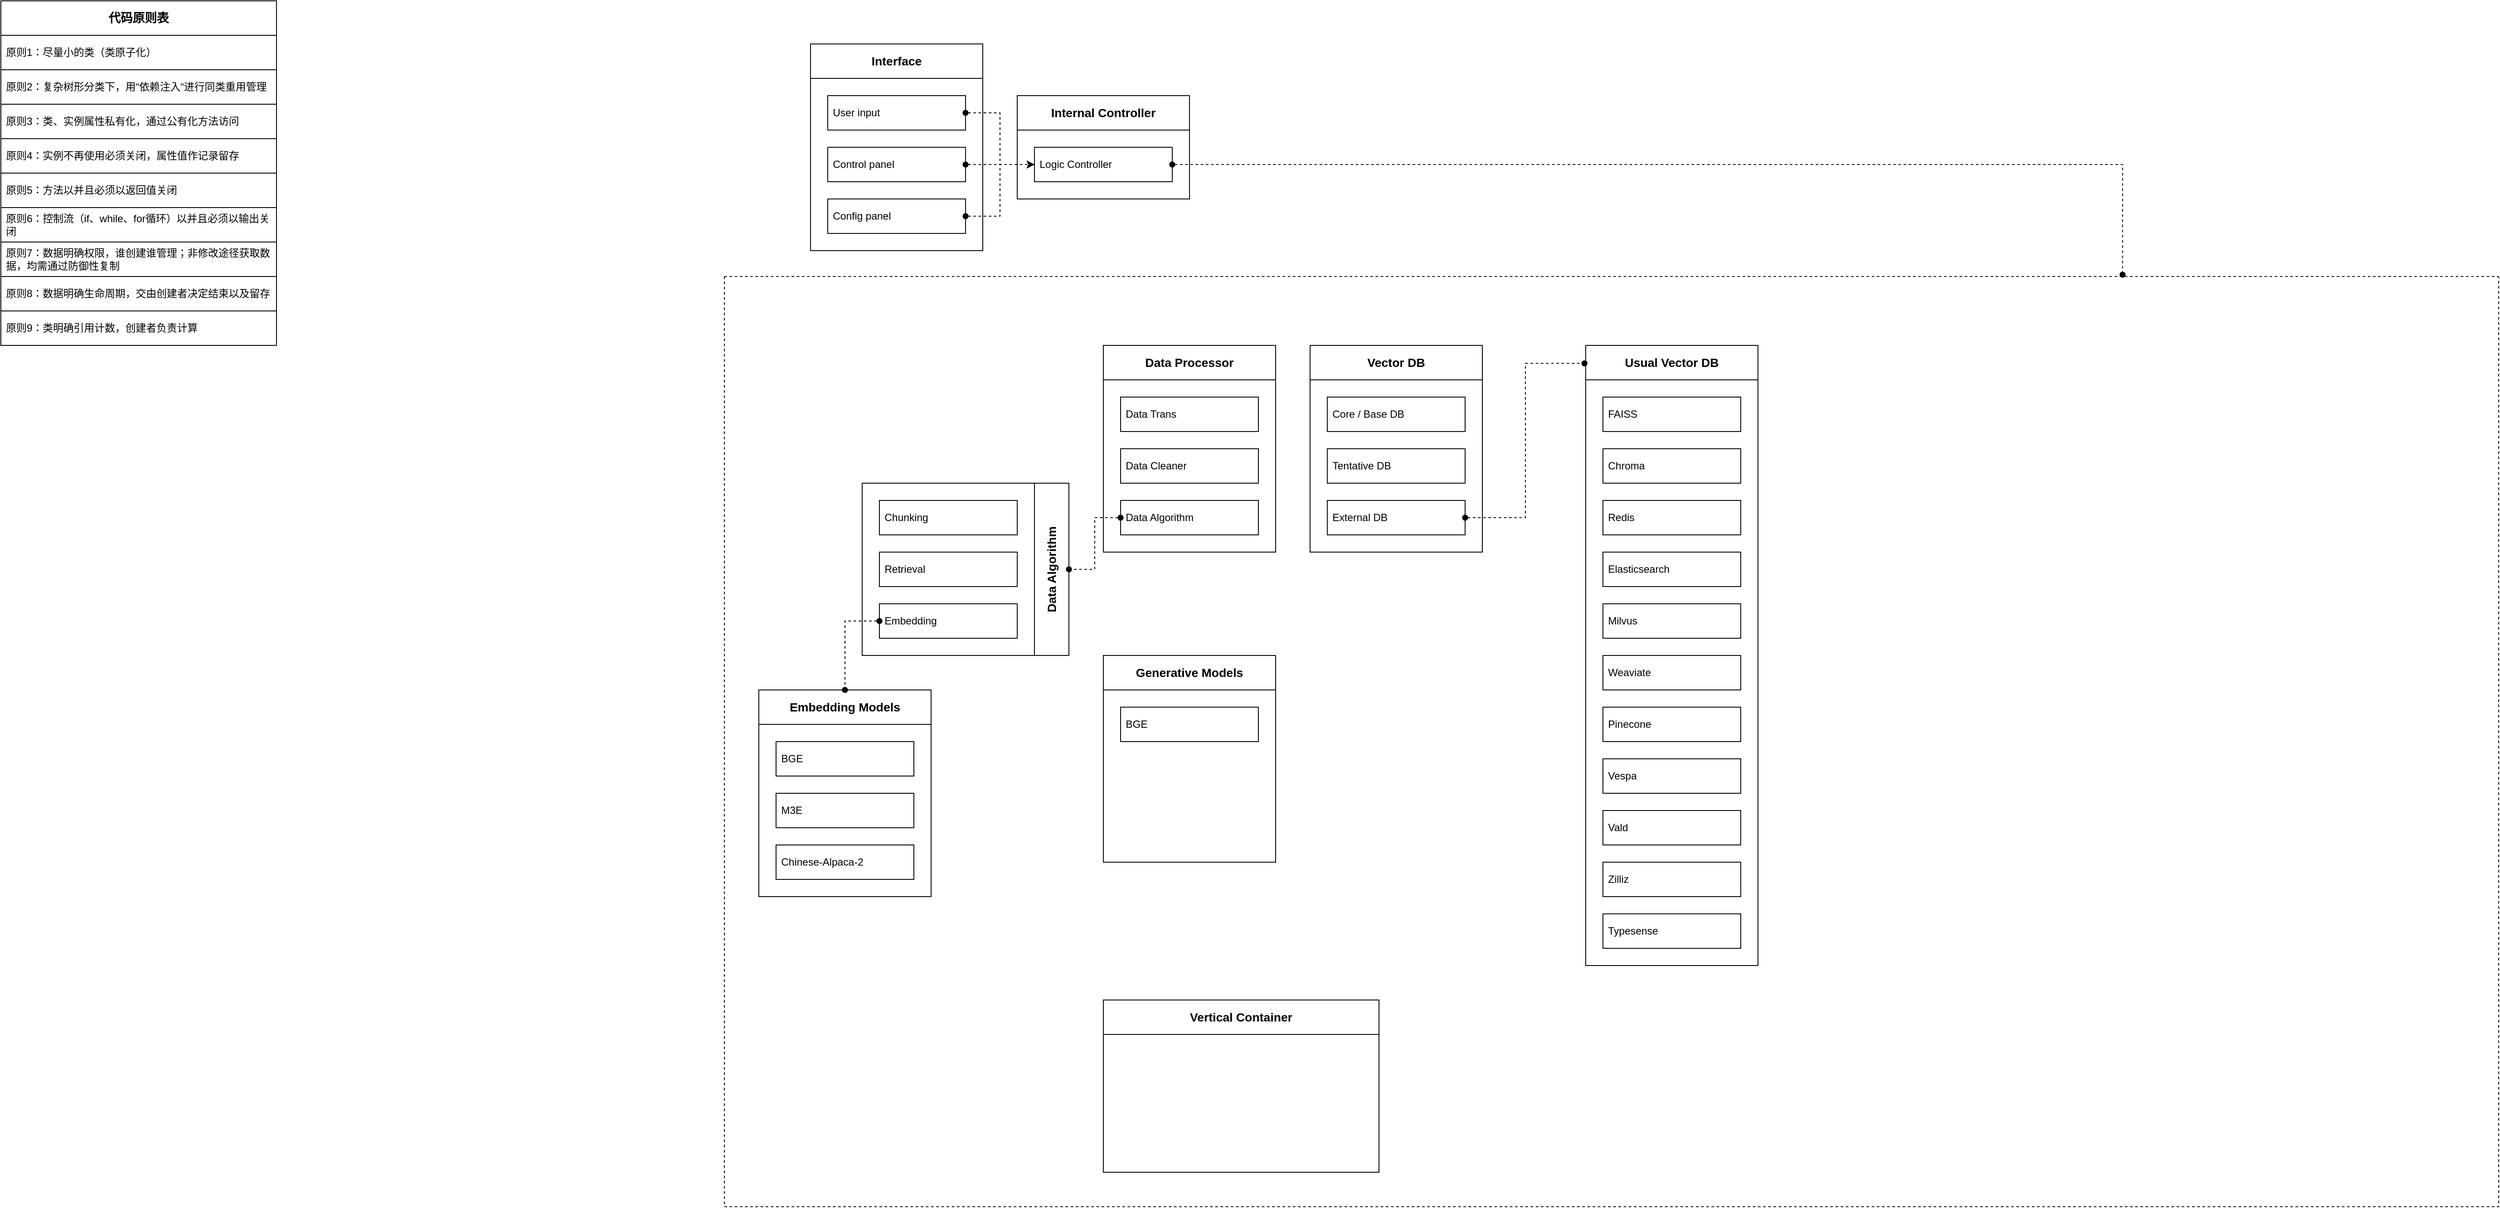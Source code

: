 <mxfile version="27.0.9">
  <diagram name="第 1 页" id="hqonfULimSHoBbMAGJgi">
    <mxGraphModel dx="1659" dy="1112" grid="1" gridSize="10" guides="1" tooltips="1" connect="1" arrows="1" fold="1" page="1" pageScale="1" pageWidth="827" pageHeight="1169" math="0" shadow="0">
      <root>
        <mxCell id="0" />
        <mxCell id="1" parent="0" />
        <mxCell id="ypzjpSsrYSUvNgF2Mh3K-2" value="&lt;b&gt;&lt;font style=&quot;font-size: 14px;&quot;&gt;代码原则表&lt;/font&gt;&lt;/b&gt;" style="swimlane;fontStyle=0;childLayout=stackLayout;horizontal=1;startSize=40;horizontalStack=0;resizeParent=1;resizeParentMax=0;resizeLast=0;collapsible=1;marginBottom=0;whiteSpace=wrap;html=1;" parent="1" vertex="1">
          <mxGeometry x="40" y="40" width="320" height="400" as="geometry" />
        </mxCell>
        <mxCell id="ypzjpSsrYSUvNgF2Mh3K-3" value="原则1：尽量小的类（类原子化）" style="text;strokeColor=default;fillColor=none;align=left;verticalAlign=middle;spacingLeft=4;spacingRight=4;overflow=hidden;points=[[0,0.5],[1,0.5]];portConstraint=eastwest;rotatable=0;whiteSpace=wrap;html=1;" parent="ypzjpSsrYSUvNgF2Mh3K-2" vertex="1">
          <mxGeometry y="40" width="320" height="40" as="geometry" />
        </mxCell>
        <mxCell id="ypzjpSsrYSUvNgF2Mh3K-8" value="原则2：复杂树形分类下，用“依赖注入“进行同类重用管理" style="text;strokeColor=default;fillColor=none;align=left;verticalAlign=middle;spacingLeft=4;spacingRight=4;overflow=hidden;points=[[0,0.5],[1,0.5]];portConstraint=eastwest;rotatable=0;whiteSpace=wrap;html=1;" parent="ypzjpSsrYSUvNgF2Mh3K-2" vertex="1">
          <mxGeometry y="80" width="320" height="40" as="geometry" />
        </mxCell>
        <mxCell id="ypzjpSsrYSUvNgF2Mh3K-4" value="原则3：类、实例属性私有化，通过公有化方法访问" style="text;strokeColor=default;fillColor=none;align=left;verticalAlign=middle;spacingLeft=4;spacingRight=4;overflow=hidden;points=[[0,0.5],[1,0.5]];portConstraint=eastwest;rotatable=0;whiteSpace=wrap;html=1;" parent="ypzjpSsrYSUvNgF2Mh3K-2" vertex="1">
          <mxGeometry y="120" width="320" height="40" as="geometry" />
        </mxCell>
        <mxCell id="ypzjpSsrYSUvNgF2Mh3K-7" value="原则4：实例不再使用必须关闭，属性值作记录留存" style="text;strokeColor=default;fillColor=none;align=left;verticalAlign=middle;spacingLeft=4;spacingRight=4;overflow=hidden;points=[[0,0.5],[1,0.5]];portConstraint=eastwest;rotatable=0;whiteSpace=wrap;html=1;" parent="ypzjpSsrYSUvNgF2Mh3K-2" vertex="1">
          <mxGeometry y="160" width="320" height="40" as="geometry" />
        </mxCell>
        <mxCell id="ypzjpSsrYSUvNgF2Mh3K-6" value="原则5：方法以并且必须以返回值关闭" style="text;strokeColor=default;fillColor=none;align=left;verticalAlign=middle;spacingLeft=4;spacingRight=4;overflow=hidden;points=[[0,0.5],[1,0.5]];portConstraint=eastwest;rotatable=0;whiteSpace=wrap;html=1;" parent="ypzjpSsrYSUvNgF2Mh3K-2" vertex="1">
          <mxGeometry y="200" width="320" height="40" as="geometry" />
        </mxCell>
        <mxCell id="ypzjpSsrYSUvNgF2Mh3K-5" value="原则6：控制流（if、while、for循环）以并且必须以输出关闭" style="text;strokeColor=default;fillColor=none;align=left;verticalAlign=middle;spacingLeft=4;spacingRight=4;overflow=hidden;points=[[0,0.5],[1,0.5]];portConstraint=eastwest;rotatable=0;whiteSpace=wrap;html=1;" parent="ypzjpSsrYSUvNgF2Mh3K-2" vertex="1">
          <mxGeometry y="240" width="320" height="40" as="geometry" />
        </mxCell>
        <mxCell id="ypzjpSsrYSUvNgF2Mh3K-9" value="原则7：数据明确权限，谁创建谁管理；非修改途径获取数据，均需通过防御性复制" style="text;strokeColor=default;fillColor=none;align=left;verticalAlign=middle;spacingLeft=4;spacingRight=4;overflow=hidden;points=[[0,0.5],[1,0.5]];portConstraint=eastwest;rotatable=0;whiteSpace=wrap;html=1;" parent="ypzjpSsrYSUvNgF2Mh3K-2" vertex="1">
          <mxGeometry y="280" width="320" height="40" as="geometry" />
        </mxCell>
        <mxCell id="ypzjpSsrYSUvNgF2Mh3K-10" value="原则8：数据明确生命周期，交由创建者决定结束以及留存" style="text;strokeColor=default;fillColor=none;align=left;verticalAlign=middle;spacingLeft=4;spacingRight=4;overflow=hidden;points=[[0,0.5],[1,0.5]];portConstraint=eastwest;rotatable=0;whiteSpace=wrap;html=1;" parent="ypzjpSsrYSUvNgF2Mh3K-2" vertex="1">
          <mxGeometry y="320" width="320" height="40" as="geometry" />
        </mxCell>
        <mxCell id="ypzjpSsrYSUvNgF2Mh3K-11" value="原则9：类明确引用计数，创建者负责计算" style="text;strokeColor=default;fillColor=none;align=left;verticalAlign=middle;spacingLeft=4;spacingRight=4;overflow=hidden;points=[[0,0.5],[1,0.5]];portConstraint=eastwest;rotatable=0;whiteSpace=wrap;html=1;" parent="ypzjpSsrYSUvNgF2Mh3K-2" vertex="1">
          <mxGeometry y="360" width="320" height="40" as="geometry" />
        </mxCell>
        <mxCell id="N2mIHGAOBGrMYGSI0sjV-6" value="&lt;font style=&quot;font-size: 14px;&quot;&gt;Interface&lt;/font&gt;" style="swimlane;whiteSpace=wrap;html=1;startSize=40;strokeColor=default;align=center;verticalAlign=middle;spacingLeft=4;spacingRight=4;fontFamily=Helvetica;fontSize=12;fontColor=default;fillColor=none;gradientColor=none;" parent="1" vertex="1">
          <mxGeometry x="980" y="90" width="200" height="240" as="geometry" />
        </mxCell>
        <mxCell id="N2mIHGAOBGrMYGSI0sjV-7" value="User input" style="text;strokeColor=default;fillColor=none;align=left;verticalAlign=middle;spacingLeft=4;spacingRight=4;overflow=hidden;points=[[0,0.5],[1,0.5]];portConstraint=eastwest;rotatable=0;whiteSpace=wrap;html=1;" parent="N2mIHGAOBGrMYGSI0sjV-6" vertex="1">
          <mxGeometry x="20" y="60" width="160" height="40" as="geometry" />
        </mxCell>
        <mxCell id="N2mIHGAOBGrMYGSI0sjV-9" value="Control panel" style="text;strokeColor=default;fillColor=none;align=left;verticalAlign=middle;spacingLeft=4;spacingRight=4;overflow=hidden;points=[[0,0.5],[1,0.5]];portConstraint=eastwest;rotatable=0;whiteSpace=wrap;html=1;" parent="N2mIHGAOBGrMYGSI0sjV-6" vertex="1">
          <mxGeometry x="20" y="120" width="160" height="40" as="geometry" />
        </mxCell>
        <mxCell id="N2mIHGAOBGrMYGSI0sjV-10" value="Config panel" style="text;strokeColor=default;fillColor=none;align=left;verticalAlign=middle;spacingLeft=4;spacingRight=4;overflow=hidden;points=[[0,0.5],[1,0.5]];portConstraint=eastwest;rotatable=0;whiteSpace=wrap;html=1;" parent="N2mIHGAOBGrMYGSI0sjV-6" vertex="1">
          <mxGeometry x="20" y="180" width="160" height="40" as="geometry" />
        </mxCell>
        <mxCell id="N2mIHGAOBGrMYGSI0sjV-8" style="edgeStyle=orthogonalEdgeStyle;shape=connector;rounded=0;orthogonalLoop=1;jettySize=auto;html=1;exitX=1;exitY=0.5;exitDx=0;exitDy=0;entryX=0;entryY=0.5;entryDx=0;entryDy=0;dashed=1;strokeColor=default;align=center;verticalAlign=middle;fontFamily=Helvetica;fontSize=12;fontColor=default;fontStyle=1;labelBackgroundColor=default;startArrow=oval;startFill=1;endArrow=classic;endFill=1;" parent="1" source="N2mIHGAOBGrMYGSI0sjV-7" target="N2mIHGAOBGrMYGSI0sjV-12" edge="1">
          <mxGeometry relative="1" as="geometry" />
        </mxCell>
        <mxCell id="N2mIHGAOBGrMYGSI0sjV-11" value="&lt;font style=&quot;font-size: 14px;&quot;&gt;Internal Controller&lt;/font&gt;" style="swimlane;whiteSpace=wrap;html=1;startSize=40;strokeColor=default;align=center;verticalAlign=middle;spacingLeft=4;spacingRight=4;fontFamily=Helvetica;fontSize=12;fontColor=default;fillColor=none;gradientColor=none;" parent="1" vertex="1">
          <mxGeometry x="1220" y="150" width="200" height="120" as="geometry" />
        </mxCell>
        <mxCell id="N2mIHGAOBGrMYGSI0sjV-12" value="Logic Controller" style="text;strokeColor=default;fillColor=none;align=left;verticalAlign=middle;spacingLeft=4;spacingRight=4;overflow=hidden;points=[[0,0.5],[1,0.5]];portConstraint=eastwest;rotatable=0;whiteSpace=wrap;html=1;" parent="N2mIHGAOBGrMYGSI0sjV-11" vertex="1">
          <mxGeometry x="20" y="60" width="160" height="40" as="geometry" />
        </mxCell>
        <mxCell id="N2mIHGAOBGrMYGSI0sjV-15" style="edgeStyle=orthogonalEdgeStyle;shape=connector;rounded=0;orthogonalLoop=1;jettySize=auto;html=1;exitX=1;exitY=0.5;exitDx=0;exitDy=0;entryX=0;entryY=0.5;entryDx=0;entryDy=0;dashed=1;strokeColor=default;align=center;verticalAlign=middle;fontFamily=Helvetica;fontSize=12;fontColor=default;fontStyle=1;labelBackgroundColor=default;startArrow=oval;startFill=1;endArrow=classic;endFill=1;" parent="1" source="N2mIHGAOBGrMYGSI0sjV-9" target="N2mIHGAOBGrMYGSI0sjV-12" edge="1">
          <mxGeometry relative="1" as="geometry">
            <mxPoint x="1250" y="200" as="sourcePoint" />
            <mxPoint x="1330" y="260" as="targetPoint" />
          </mxGeometry>
        </mxCell>
        <mxCell id="N2mIHGAOBGrMYGSI0sjV-16" style="edgeStyle=orthogonalEdgeStyle;shape=connector;rounded=0;orthogonalLoop=1;jettySize=auto;html=1;exitX=1;exitY=0.5;exitDx=0;exitDy=0;entryX=0;entryY=0.5;entryDx=0;entryDy=0;dashed=1;strokeColor=default;align=center;verticalAlign=middle;fontFamily=Helvetica;fontSize=12;fontColor=default;fontStyle=1;labelBackgroundColor=default;startArrow=oval;startFill=1;endArrow=classic;endFill=1;" parent="1" source="N2mIHGAOBGrMYGSI0sjV-10" target="N2mIHGAOBGrMYGSI0sjV-12" edge="1">
          <mxGeometry relative="1" as="geometry">
            <mxPoint x="1430" y="210" as="sourcePoint" />
            <mxPoint x="1510" y="270" as="targetPoint" />
          </mxGeometry>
        </mxCell>
        <mxCell id="N2mIHGAOBGrMYGSI0sjV-18" value="" style="swimlane;startSize=0;strokeColor=default;align=center;verticalAlign=middle;spacingLeft=4;spacingRight=4;fontFamily=Helvetica;fontSize=12;fontColor=default;fontStyle=1;fillColor=none;gradientColor=none;dashed=1;" parent="1" vertex="1">
          <mxGeometry x="880" y="360" width="2060" height="1080" as="geometry" />
        </mxCell>
        <mxCell id="ypzjpSsrYSUvNgF2Mh3K-20" value="&lt;font style=&quot;font-size: 14px;&quot;&gt;Vector DB&lt;/font&gt;" style="swimlane;whiteSpace=wrap;html=1;startSize=40;" parent="N2mIHGAOBGrMYGSI0sjV-18" vertex="1">
          <mxGeometry x="680" y="80" width="200" height="240" as="geometry" />
        </mxCell>
        <mxCell id="ypzjpSsrYSUvNgF2Mh3K-17" value="Core / Base DB" style="text;strokeColor=default;fillColor=none;align=left;verticalAlign=middle;spacingLeft=4;spacingRight=4;overflow=hidden;points=[[0,0.5],[1,0.5]];portConstraint=eastwest;rotatable=0;whiteSpace=wrap;html=1;" parent="ypzjpSsrYSUvNgF2Mh3K-20" vertex="1">
          <mxGeometry x="20" y="60" width="160" height="40" as="geometry" />
        </mxCell>
        <mxCell id="ypzjpSsrYSUvNgF2Mh3K-21" value="Tentative DB" style="text;strokeColor=default;fillColor=none;align=left;verticalAlign=middle;spacingLeft=4;spacingRight=4;overflow=hidden;points=[[0,0.5],[1,0.5]];portConstraint=eastwest;rotatable=0;whiteSpace=wrap;html=1;" parent="ypzjpSsrYSUvNgF2Mh3K-20" vertex="1">
          <mxGeometry x="20" y="120" width="160" height="40" as="geometry" />
        </mxCell>
        <mxCell id="ypzjpSsrYSUvNgF2Mh3K-22" value="External DB" style="text;strokeColor=default;fillColor=none;align=left;verticalAlign=middle;spacingLeft=4;spacingRight=4;overflow=hidden;points=[[0,0.5],[1,0.5]];portConstraint=eastwest;rotatable=0;whiteSpace=wrap;html=1;" parent="ypzjpSsrYSUvNgF2Mh3K-20" vertex="1">
          <mxGeometry x="20" y="180" width="160" height="40" as="geometry" />
        </mxCell>
        <mxCell id="ypzjpSsrYSUvNgF2Mh3K-23" value="&lt;font style=&quot;font-size: 14px;&quot;&gt;Data Processor&lt;/font&gt;" style="swimlane;whiteSpace=wrap;html=1;startSize=40;" parent="N2mIHGAOBGrMYGSI0sjV-18" vertex="1">
          <mxGeometry x="440" y="80" width="200" height="240" as="geometry" />
        </mxCell>
        <mxCell id="ypzjpSsrYSUvNgF2Mh3K-33" value="Data Trans" style="text;strokeColor=default;fillColor=none;align=left;verticalAlign=middle;spacingLeft=4;spacingRight=4;overflow=hidden;points=[[0,0.5],[1,0.5]];portConstraint=eastwest;rotatable=0;whiteSpace=wrap;html=1;" parent="ypzjpSsrYSUvNgF2Mh3K-23" vertex="1">
          <mxGeometry x="20" y="60" width="160" height="40" as="geometry" />
        </mxCell>
        <mxCell id="ypzjpSsrYSUvNgF2Mh3K-34" value="Data Cleaner" style="text;strokeColor=default;fillColor=none;align=left;verticalAlign=middle;spacingLeft=4;spacingRight=4;overflow=hidden;points=[[0,0.5],[1,0.5]];portConstraint=eastwest;rotatable=0;whiteSpace=wrap;html=1;" parent="ypzjpSsrYSUvNgF2Mh3K-23" vertex="1">
          <mxGeometry x="20" y="120" width="160" height="40" as="geometry" />
        </mxCell>
        <mxCell id="ypzjpSsrYSUvNgF2Mh3K-35" value="Data Algorithm" style="text;strokeColor=default;fillColor=none;align=left;verticalAlign=middle;spacingLeft=4;spacingRight=4;overflow=hidden;points=[[0,0.5],[1,0.5]];portConstraint=eastwest;rotatable=0;whiteSpace=wrap;html=1;" parent="ypzjpSsrYSUvNgF2Mh3K-23" vertex="1">
          <mxGeometry x="20" y="180" width="160" height="40" as="geometry" />
        </mxCell>
        <mxCell id="ypzjpSsrYSUvNgF2Mh3K-36" value="&lt;font style=&quot;font-size: 14px;&quot;&gt;Data Algorithm&lt;/font&gt;" style="swimlane;horizontal=0;whiteSpace=wrap;html=1;startSize=40;verticalAlign=middle;direction=west;" parent="N2mIHGAOBGrMYGSI0sjV-18" vertex="1">
          <mxGeometry x="160" y="240" width="240" height="200" as="geometry" />
        </mxCell>
        <mxCell id="ypzjpSsrYSUvNgF2Mh3K-39" value="Chunking" style="text;strokeColor=default;fillColor=none;align=left;verticalAlign=middle;spacingLeft=4;spacingRight=4;overflow=hidden;points=[[0,0.5],[1,0.5]];portConstraint=eastwest;rotatable=0;whiteSpace=wrap;html=1;" parent="ypzjpSsrYSUvNgF2Mh3K-36" vertex="1">
          <mxGeometry x="20" y="20" width="160" height="40" as="geometry" />
        </mxCell>
        <mxCell id="ypzjpSsrYSUvNgF2Mh3K-40" value="Retrieval" style="text;strokeColor=default;fillColor=none;align=left;verticalAlign=middle;spacingLeft=4;spacingRight=4;overflow=hidden;points=[[0,0.5],[1,0.5]];portConstraint=eastwest;rotatable=0;whiteSpace=wrap;html=1;" parent="ypzjpSsrYSUvNgF2Mh3K-36" vertex="1">
          <mxGeometry x="20" y="80" width="160" height="40" as="geometry" />
        </mxCell>
        <mxCell id="ypzjpSsrYSUvNgF2Mh3K-41" value="Embedding" style="text;strokeColor=default;fillColor=none;align=left;verticalAlign=middle;spacingLeft=4;spacingRight=4;overflow=hidden;points=[[0,0.5],[1,0.5]];portConstraint=eastwest;rotatable=0;whiteSpace=wrap;html=1;" parent="ypzjpSsrYSUvNgF2Mh3K-36" vertex="1">
          <mxGeometry x="20" y="140" width="160" height="40" as="geometry" />
        </mxCell>
        <mxCell id="ypzjpSsrYSUvNgF2Mh3K-38" style="edgeStyle=orthogonalEdgeStyle;rounded=0;orthogonalLoop=1;jettySize=auto;html=1;exitX=0;exitY=0.5;exitDx=0;exitDy=0;entryX=0;entryY=0.5;entryDx=0;entryDy=0;endArrow=oval;startFill=1;dashed=1;endFill=1;startArrow=oval;" parent="N2mIHGAOBGrMYGSI0sjV-18" source="ypzjpSsrYSUvNgF2Mh3K-35" target="ypzjpSsrYSUvNgF2Mh3K-36" edge="1">
          <mxGeometry relative="1" as="geometry" />
        </mxCell>
        <mxCell id="ypzjpSsrYSUvNgF2Mh3K-42" value="&lt;font style=&quot;font-size: 14px;&quot;&gt;Generative Models&lt;/font&gt;" style="swimlane;whiteSpace=wrap;html=1;startSize=40;" parent="N2mIHGAOBGrMYGSI0sjV-18" vertex="1">
          <mxGeometry x="440" y="440" width="200" height="240" as="geometry" />
        </mxCell>
        <mxCell id="N2mIHGAOBGrMYGSI0sjV-21" value="BGE" style="text;strokeColor=default;fillColor=none;align=left;verticalAlign=middle;spacingLeft=4;spacingRight=4;overflow=hidden;points=[[0,0.5],[1,0.5]];portConstraint=eastwest;rotatable=0;whiteSpace=wrap;html=1;" parent="ypzjpSsrYSUvNgF2Mh3K-42" vertex="1">
          <mxGeometry x="20" y="60" width="160" height="40" as="geometry" />
        </mxCell>
        <mxCell id="ypzjpSsrYSUvNgF2Mh3K-43" value="&lt;font style=&quot;font-size: 14px;&quot;&gt;Vertical Container&lt;/font&gt;" style="swimlane;whiteSpace=wrap;html=1;startSize=40;" parent="N2mIHGAOBGrMYGSI0sjV-18" vertex="1">
          <mxGeometry x="440" y="840" width="320" height="200" as="geometry" />
        </mxCell>
        <mxCell id="ypzjpSsrYSUvNgF2Mh3K-44" value="&lt;font style=&quot;font-size: 14px;&quot;&gt;Embedding Models&lt;/font&gt;" style="swimlane;whiteSpace=wrap;html=1;startSize=40;" parent="N2mIHGAOBGrMYGSI0sjV-18" vertex="1">
          <mxGeometry x="40" y="480" width="200" height="240" as="geometry" />
        </mxCell>
        <mxCell id="N2mIHGAOBGrMYGSI0sjV-1" value="BGE" style="text;strokeColor=default;fillColor=none;align=left;verticalAlign=middle;spacingLeft=4;spacingRight=4;overflow=hidden;points=[[0,0.5],[1,0.5]];portConstraint=eastwest;rotatable=0;whiteSpace=wrap;html=1;" parent="ypzjpSsrYSUvNgF2Mh3K-44" vertex="1">
          <mxGeometry x="20" y="60" width="160" height="40" as="geometry" />
        </mxCell>
        <mxCell id="N2mIHGAOBGrMYGSI0sjV-2" value="M3E" style="text;strokeColor=default;fillColor=none;align=left;verticalAlign=middle;spacingLeft=4;spacingRight=4;overflow=hidden;points=[[0,0.5],[1,0.5]];portConstraint=eastwest;rotatable=0;whiteSpace=wrap;html=1;" parent="ypzjpSsrYSUvNgF2Mh3K-44" vertex="1">
          <mxGeometry x="20" y="120" width="160" height="40" as="geometry" />
        </mxCell>
        <mxCell id="N2mIHGAOBGrMYGSI0sjV-3" value="Chinese-Alpaca-2" style="text;strokeColor=default;fillColor=none;align=left;verticalAlign=middle;spacingLeft=4;spacingRight=4;overflow=hidden;points=[[0,0.5],[1,0.5]];portConstraint=eastwest;rotatable=0;whiteSpace=wrap;html=1;" parent="ypzjpSsrYSUvNgF2Mh3K-44" vertex="1">
          <mxGeometry x="20" y="180" width="160" height="40" as="geometry" />
        </mxCell>
        <mxCell id="ypzjpSsrYSUvNgF2Mh3K-45" style="edgeStyle=orthogonalEdgeStyle;rounded=0;orthogonalLoop=1;jettySize=auto;html=1;exitX=0;exitY=0.5;exitDx=0;exitDy=0;entryX=0.5;entryY=0;entryDx=0;entryDy=0;endArrow=oval;startFill=1;dashed=1;startArrow=oval;endFill=1;" parent="N2mIHGAOBGrMYGSI0sjV-18" source="ypzjpSsrYSUvNgF2Mh3K-41" target="ypzjpSsrYSUvNgF2Mh3K-44" edge="1">
          <mxGeometry relative="1" as="geometry" />
        </mxCell>
        <mxCell id="OFCB0voKg6nkLYQDk2On-1" value="&lt;font style=&quot;font-size: 14px;&quot;&gt;Usual Vector DB&lt;/font&gt;" style="swimlane;whiteSpace=wrap;html=1;startSize=40;" vertex="1" parent="N2mIHGAOBGrMYGSI0sjV-18">
          <mxGeometry x="1000" y="80" width="200" height="720" as="geometry" />
        </mxCell>
        <mxCell id="OFCB0voKg6nkLYQDk2On-2" value="FAISS" style="text;strokeColor=default;fillColor=none;align=left;verticalAlign=middle;spacingLeft=4;spacingRight=4;overflow=hidden;points=[[0,0.5],[1,0.5]];portConstraint=eastwest;rotatable=0;whiteSpace=wrap;html=1;" vertex="1" parent="OFCB0voKg6nkLYQDk2On-1">
          <mxGeometry x="20" y="60" width="160" height="40" as="geometry" />
        </mxCell>
        <mxCell id="OFCB0voKg6nkLYQDk2On-3" value="Chroma" style="text;strokeColor=default;fillColor=none;align=left;verticalAlign=middle;spacingLeft=4;spacingRight=4;overflow=hidden;points=[[0,0.5],[1,0.5]];portConstraint=eastwest;rotatable=0;whiteSpace=wrap;html=1;" vertex="1" parent="OFCB0voKg6nkLYQDk2On-1">
          <mxGeometry x="20" y="120" width="160" height="40" as="geometry" />
        </mxCell>
        <mxCell id="OFCB0voKg6nkLYQDk2On-4" value="Redis" style="text;strokeColor=default;fillColor=none;align=left;verticalAlign=middle;spacingLeft=4;spacingRight=4;overflow=hidden;points=[[0,0.5],[1,0.5]];portConstraint=eastwest;rotatable=0;whiteSpace=wrap;html=1;" vertex="1" parent="OFCB0voKg6nkLYQDk2On-1">
          <mxGeometry x="20" y="180" width="160" height="40" as="geometry" />
        </mxCell>
        <mxCell id="OFCB0voKg6nkLYQDk2On-5" value="Elasticsearch" style="text;strokeColor=default;fillColor=none;align=left;verticalAlign=middle;spacingLeft=4;spacingRight=4;overflow=hidden;points=[[0,0.5],[1,0.5]];portConstraint=eastwest;rotatable=0;whiteSpace=wrap;html=1;" vertex="1" parent="OFCB0voKg6nkLYQDk2On-1">
          <mxGeometry x="20" y="240" width="160" height="40" as="geometry" />
        </mxCell>
        <mxCell id="OFCB0voKg6nkLYQDk2On-6" value="Milvus" style="text;strokeColor=default;fillColor=none;align=left;verticalAlign=middle;spacingLeft=4;spacingRight=4;overflow=hidden;points=[[0,0.5],[1,0.5]];portConstraint=eastwest;rotatable=0;whiteSpace=wrap;html=1;" vertex="1" parent="OFCB0voKg6nkLYQDk2On-1">
          <mxGeometry x="20" y="300" width="160" height="40" as="geometry" />
        </mxCell>
        <mxCell id="OFCB0voKg6nkLYQDk2On-7" value="Weaviate" style="text;strokeColor=default;fillColor=none;align=left;verticalAlign=middle;spacingLeft=4;spacingRight=4;overflow=hidden;points=[[0,0.5],[1,0.5]];portConstraint=eastwest;rotatable=0;whiteSpace=wrap;html=1;" vertex="1" parent="OFCB0voKg6nkLYQDk2On-1">
          <mxGeometry x="20" y="360" width="160" height="40" as="geometry" />
        </mxCell>
        <mxCell id="OFCB0voKg6nkLYQDk2On-9" value="Pinecone" style="text;strokeColor=default;fillColor=none;align=left;verticalAlign=middle;spacingLeft=4;spacingRight=4;overflow=hidden;points=[[0,0.5],[1,0.5]];portConstraint=eastwest;rotatable=0;whiteSpace=wrap;html=1;" vertex="1" parent="OFCB0voKg6nkLYQDk2On-1">
          <mxGeometry x="20" y="420" width="160" height="40" as="geometry" />
        </mxCell>
        <mxCell id="OFCB0voKg6nkLYQDk2On-8" value="Vespa" style="text;strokeColor=default;fillColor=none;align=left;verticalAlign=middle;spacingLeft=4;spacingRight=4;overflow=hidden;points=[[0,0.5],[1,0.5]];portConstraint=eastwest;rotatable=0;whiteSpace=wrap;html=1;" vertex="1" parent="OFCB0voKg6nkLYQDk2On-1">
          <mxGeometry x="20" y="480" width="160" height="40" as="geometry" />
        </mxCell>
        <mxCell id="OFCB0voKg6nkLYQDk2On-11" value="Vald" style="text;strokeColor=default;fillColor=none;align=left;verticalAlign=middle;spacingLeft=4;spacingRight=4;overflow=hidden;points=[[0,0.5],[1,0.5]];portConstraint=eastwest;rotatable=0;whiteSpace=wrap;html=1;" vertex="1" parent="OFCB0voKg6nkLYQDk2On-1">
          <mxGeometry x="20" y="540" width="160" height="40" as="geometry" />
        </mxCell>
        <mxCell id="OFCB0voKg6nkLYQDk2On-10" value="Zilliz" style="text;strokeColor=default;fillColor=none;align=left;verticalAlign=middle;spacingLeft=4;spacingRight=4;overflow=hidden;points=[[0,0.5],[1,0.5]];portConstraint=eastwest;rotatable=0;whiteSpace=wrap;html=1;" vertex="1" parent="OFCB0voKg6nkLYQDk2On-1">
          <mxGeometry x="20" y="600" width="160" height="40" as="geometry" />
        </mxCell>
        <mxCell id="OFCB0voKg6nkLYQDk2On-13" value="Typesense" style="text;strokeColor=default;fillColor=none;align=left;verticalAlign=middle;spacingLeft=4;spacingRight=4;overflow=hidden;points=[[0,0.5],[1,0.5]];portConstraint=eastwest;rotatable=0;whiteSpace=wrap;html=1;" vertex="1" parent="OFCB0voKg6nkLYQDk2On-1">
          <mxGeometry x="20" y="660" width="160" height="40" as="geometry" />
        </mxCell>
        <mxCell id="OFCB0voKg6nkLYQDk2On-14" style="edgeStyle=orthogonalEdgeStyle;rounded=0;orthogonalLoop=1;jettySize=auto;html=1;exitX=1;exitY=0.5;exitDx=0;exitDy=0;entryX=-0.007;entryY=0.029;entryDx=0;entryDy=0;entryPerimeter=0;dashed=1;startArrow=oval;startFill=1;endArrow=oval;endFill=1;" edge="1" parent="N2mIHGAOBGrMYGSI0sjV-18" source="ypzjpSsrYSUvNgF2Mh3K-22" target="OFCB0voKg6nkLYQDk2On-1">
          <mxGeometry relative="1" as="geometry" />
        </mxCell>
        <mxCell id="N2mIHGAOBGrMYGSI0sjV-20" style="edgeStyle=orthogonalEdgeStyle;shape=connector;rounded=0;orthogonalLoop=1;jettySize=auto;html=1;exitX=1;exitY=0.5;exitDx=0;exitDy=0;dashed=1;strokeColor=default;align=center;verticalAlign=middle;fontFamily=Helvetica;fontSize=12;fontColor=default;fontStyle=1;labelBackgroundColor=default;startArrow=oval;startFill=1;endArrow=oval;endFill=1;entryX=0.788;entryY=-0.002;entryDx=0;entryDy=0;entryPerimeter=0;" parent="1" source="N2mIHGAOBGrMYGSI0sjV-12" target="N2mIHGAOBGrMYGSI0sjV-18" edge="1">
          <mxGeometry relative="1" as="geometry">
            <mxPoint x="1520" y="230.069" as="targetPoint" />
          </mxGeometry>
        </mxCell>
      </root>
    </mxGraphModel>
  </diagram>
</mxfile>

